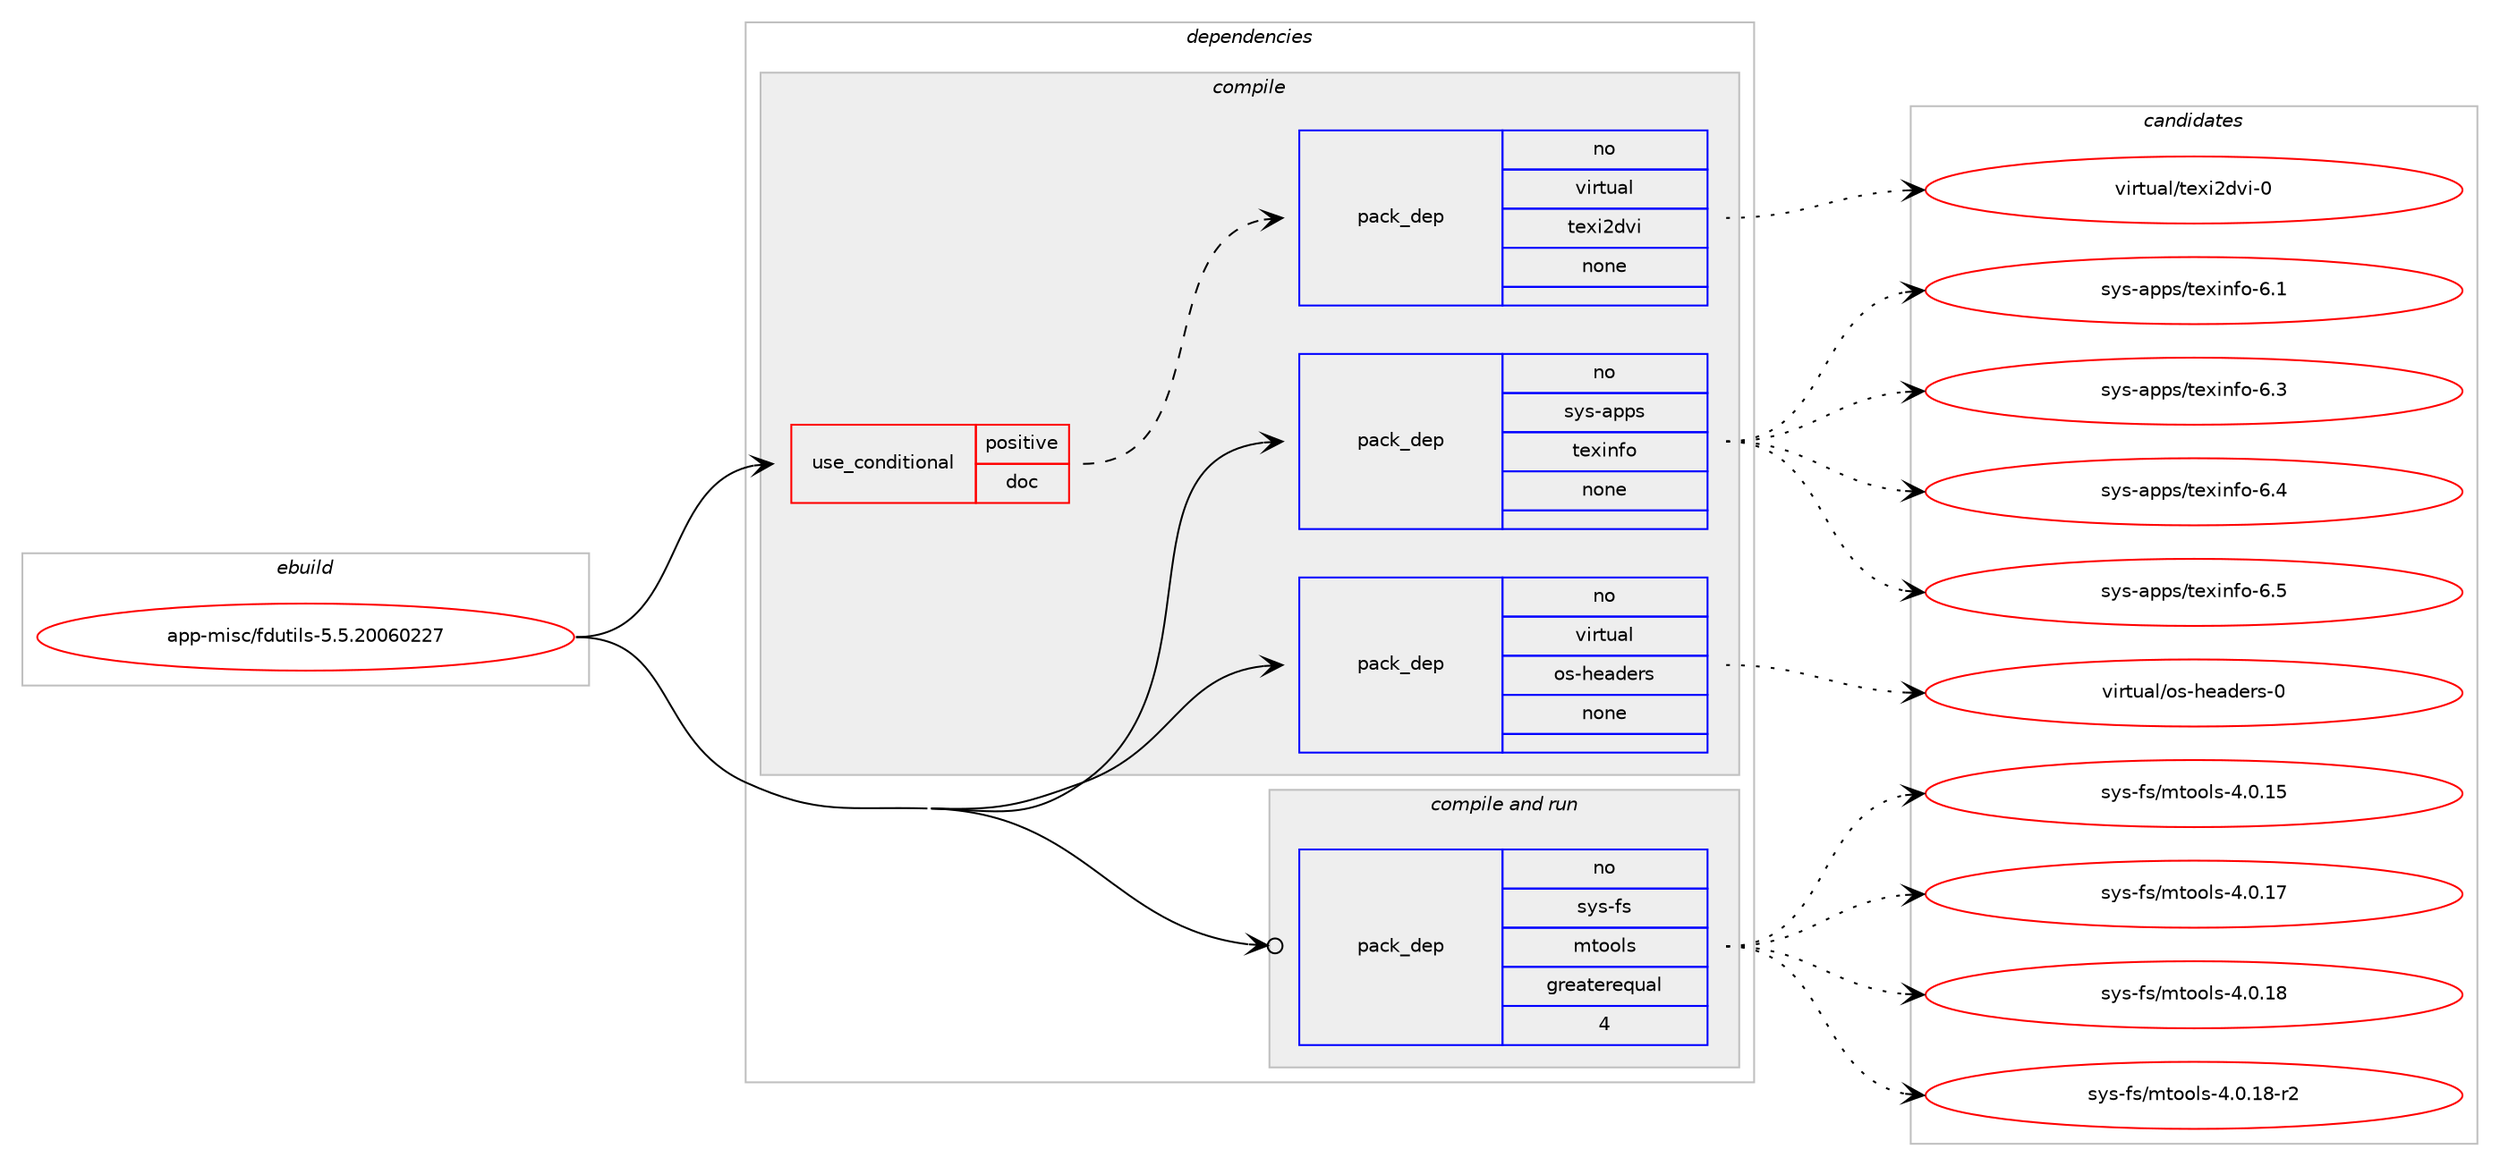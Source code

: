 digraph prolog {

# *************
# Graph options
# *************

newrank=true;
concentrate=true;
compound=true;
graph [rankdir=LR,fontname=Helvetica,fontsize=10,ranksep=1.5];#, ranksep=2.5, nodesep=0.2];
edge  [arrowhead=vee];
node  [fontname=Helvetica,fontsize=10];

# **********
# The ebuild
# **********

subgraph cluster_leftcol {
color=gray;
rank=same;
label=<<i>ebuild</i>>;
id [label="app-misc/fdutils-5.5.20060227", color=red, width=4, href="../app-misc/fdutils-5.5.20060227.svg"];
}

# ****************
# The dependencies
# ****************

subgraph cluster_midcol {
color=gray;
label=<<i>dependencies</i>>;
subgraph cluster_compile {
fillcolor="#eeeeee";
style=filled;
label=<<i>compile</i>>;
subgraph cond12260 {
dependency45718 [label=<<TABLE BORDER="0" CELLBORDER="1" CELLSPACING="0" CELLPADDING="4"><TR><TD ROWSPAN="3" CELLPADDING="10">use_conditional</TD></TR><TR><TD>positive</TD></TR><TR><TD>doc</TD></TR></TABLE>>, shape=none, color=red];
subgraph pack32695 {
dependency45719 [label=<<TABLE BORDER="0" CELLBORDER="1" CELLSPACING="0" CELLPADDING="4" WIDTH="220"><TR><TD ROWSPAN="6" CELLPADDING="30">pack_dep</TD></TR><TR><TD WIDTH="110">no</TD></TR><TR><TD>virtual</TD></TR><TR><TD>texi2dvi</TD></TR><TR><TD>none</TD></TR><TR><TD></TD></TR></TABLE>>, shape=none, color=blue];
}
dependency45718:e -> dependency45719:w [weight=20,style="dashed",arrowhead="vee"];
}
id:e -> dependency45718:w [weight=20,style="solid",arrowhead="vee"];
subgraph pack32696 {
dependency45720 [label=<<TABLE BORDER="0" CELLBORDER="1" CELLSPACING="0" CELLPADDING="4" WIDTH="220"><TR><TD ROWSPAN="6" CELLPADDING="30">pack_dep</TD></TR><TR><TD WIDTH="110">no</TD></TR><TR><TD>sys-apps</TD></TR><TR><TD>texinfo</TD></TR><TR><TD>none</TD></TR><TR><TD></TD></TR></TABLE>>, shape=none, color=blue];
}
id:e -> dependency45720:w [weight=20,style="solid",arrowhead="vee"];
subgraph pack32697 {
dependency45721 [label=<<TABLE BORDER="0" CELLBORDER="1" CELLSPACING="0" CELLPADDING="4" WIDTH="220"><TR><TD ROWSPAN="6" CELLPADDING="30">pack_dep</TD></TR><TR><TD WIDTH="110">no</TD></TR><TR><TD>virtual</TD></TR><TR><TD>os-headers</TD></TR><TR><TD>none</TD></TR><TR><TD></TD></TR></TABLE>>, shape=none, color=blue];
}
id:e -> dependency45721:w [weight=20,style="solid",arrowhead="vee"];
}
subgraph cluster_compileandrun {
fillcolor="#eeeeee";
style=filled;
label=<<i>compile and run</i>>;
subgraph pack32698 {
dependency45722 [label=<<TABLE BORDER="0" CELLBORDER="1" CELLSPACING="0" CELLPADDING="4" WIDTH="220"><TR><TD ROWSPAN="6" CELLPADDING="30">pack_dep</TD></TR><TR><TD WIDTH="110">no</TD></TR><TR><TD>sys-fs</TD></TR><TR><TD>mtools</TD></TR><TR><TD>greaterequal</TD></TR><TR><TD>4</TD></TR></TABLE>>, shape=none, color=blue];
}
id:e -> dependency45722:w [weight=20,style="solid",arrowhead="odotvee"];
}
subgraph cluster_run {
fillcolor="#eeeeee";
style=filled;
label=<<i>run</i>>;
}
}

# **************
# The candidates
# **************

subgraph cluster_choices {
rank=same;
color=gray;
label=<<i>candidates</i>>;

subgraph choice32695 {
color=black;
nodesep=1;
choice1181051141161179710847116101120105501001181054548 [label="virtual/texi2dvi-0", color=red, width=4,href="../virtual/texi2dvi-0.svg"];
dependency45719:e -> choice1181051141161179710847116101120105501001181054548:w [style=dotted,weight="100"];
}
subgraph choice32696 {
color=black;
nodesep=1;
choice11512111545971121121154711610112010511010211145544649 [label="sys-apps/texinfo-6.1", color=red, width=4,href="../sys-apps/texinfo-6.1.svg"];
choice11512111545971121121154711610112010511010211145544651 [label="sys-apps/texinfo-6.3", color=red, width=4,href="../sys-apps/texinfo-6.3.svg"];
choice11512111545971121121154711610112010511010211145544652 [label="sys-apps/texinfo-6.4", color=red, width=4,href="../sys-apps/texinfo-6.4.svg"];
choice11512111545971121121154711610112010511010211145544653 [label="sys-apps/texinfo-6.5", color=red, width=4,href="../sys-apps/texinfo-6.5.svg"];
dependency45720:e -> choice11512111545971121121154711610112010511010211145544649:w [style=dotted,weight="100"];
dependency45720:e -> choice11512111545971121121154711610112010511010211145544651:w [style=dotted,weight="100"];
dependency45720:e -> choice11512111545971121121154711610112010511010211145544652:w [style=dotted,weight="100"];
dependency45720:e -> choice11512111545971121121154711610112010511010211145544653:w [style=dotted,weight="100"];
}
subgraph choice32697 {
color=black;
nodesep=1;
choice118105114116117971084711111545104101971001011141154548 [label="virtual/os-headers-0", color=red, width=4,href="../virtual/os-headers-0.svg"];
dependency45721:e -> choice118105114116117971084711111545104101971001011141154548:w [style=dotted,weight="100"];
}
subgraph choice32698 {
color=black;
nodesep=1;
choice115121115451021154710911611111110811545524648464953 [label="sys-fs/mtools-4.0.15", color=red, width=4,href="../sys-fs/mtools-4.0.15.svg"];
choice115121115451021154710911611111110811545524648464955 [label="sys-fs/mtools-4.0.17", color=red, width=4,href="../sys-fs/mtools-4.0.17.svg"];
choice115121115451021154710911611111110811545524648464956 [label="sys-fs/mtools-4.0.18", color=red, width=4,href="../sys-fs/mtools-4.0.18.svg"];
choice1151211154510211547109116111111108115455246484649564511450 [label="sys-fs/mtools-4.0.18-r2", color=red, width=4,href="../sys-fs/mtools-4.0.18-r2.svg"];
dependency45722:e -> choice115121115451021154710911611111110811545524648464953:w [style=dotted,weight="100"];
dependency45722:e -> choice115121115451021154710911611111110811545524648464955:w [style=dotted,weight="100"];
dependency45722:e -> choice115121115451021154710911611111110811545524648464956:w [style=dotted,weight="100"];
dependency45722:e -> choice1151211154510211547109116111111108115455246484649564511450:w [style=dotted,weight="100"];
}
}

}
